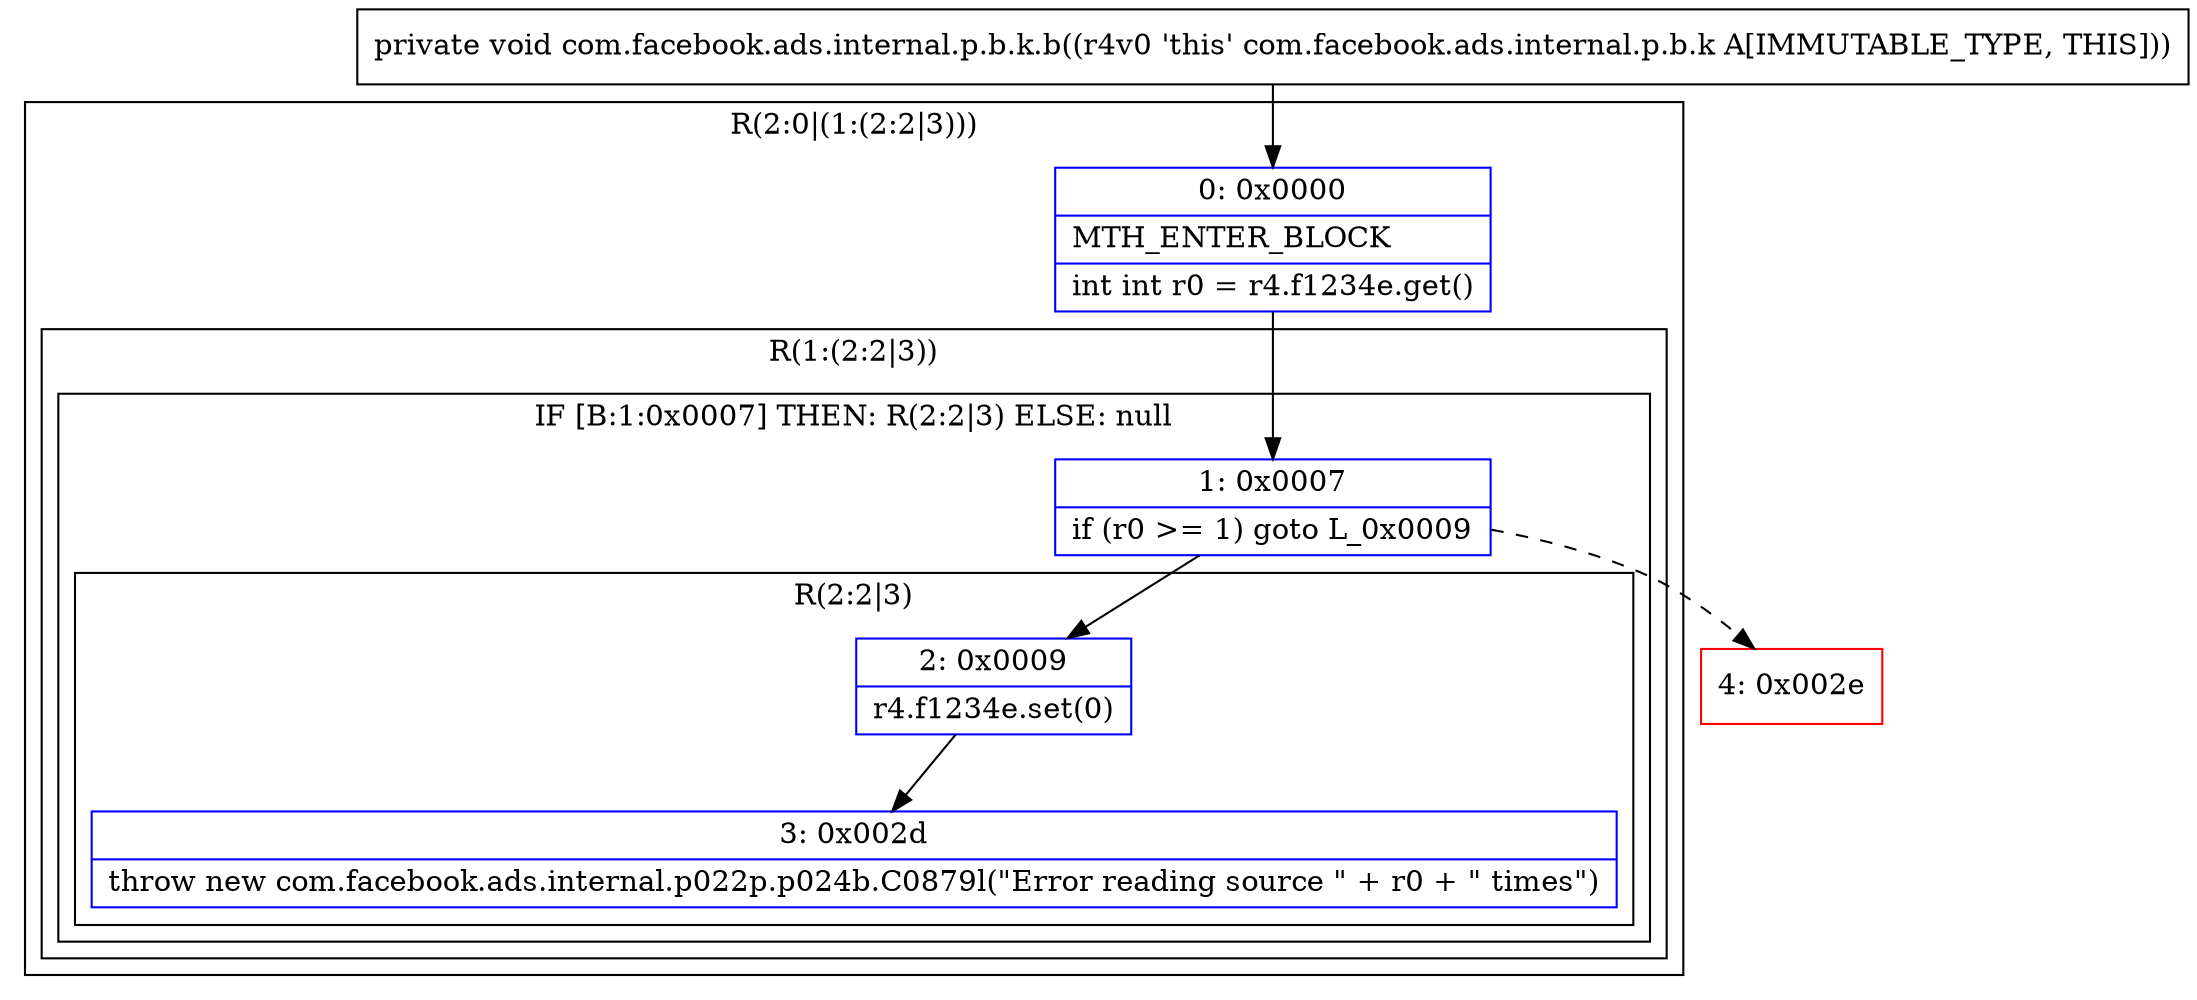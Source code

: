 digraph "CFG forcom.facebook.ads.internal.p.b.k.b()V" {
subgraph cluster_Region_1739128154 {
label = "R(2:0|(1:(2:2|3)))";
node [shape=record,color=blue];
Node_0 [shape=record,label="{0\:\ 0x0000|MTH_ENTER_BLOCK\l|int int r0 = r4.f1234e.get()\l}"];
subgraph cluster_Region_789433513 {
label = "R(1:(2:2|3))";
node [shape=record,color=blue];
subgraph cluster_IfRegion_1679718816 {
label = "IF [B:1:0x0007] THEN: R(2:2|3) ELSE: null";
node [shape=record,color=blue];
Node_1 [shape=record,label="{1\:\ 0x0007|if (r0 \>= 1) goto L_0x0009\l}"];
subgraph cluster_Region_1866135392 {
label = "R(2:2|3)";
node [shape=record,color=blue];
Node_2 [shape=record,label="{2\:\ 0x0009|r4.f1234e.set(0)\l}"];
Node_3 [shape=record,label="{3\:\ 0x002d|throw new com.facebook.ads.internal.p022p.p024b.C0879l(\"Error reading source \" + r0 + \" times\")\l}"];
}
}
}
}
Node_4 [shape=record,color=red,label="{4\:\ 0x002e}"];
MethodNode[shape=record,label="{private void com.facebook.ads.internal.p.b.k.b((r4v0 'this' com.facebook.ads.internal.p.b.k A[IMMUTABLE_TYPE, THIS])) }"];
MethodNode -> Node_0;
Node_0 -> Node_1;
Node_1 -> Node_2;
Node_1 -> Node_4[style=dashed];
Node_2 -> Node_3;
}

